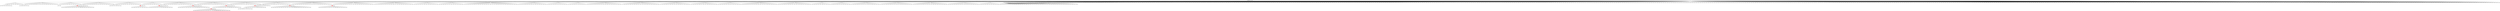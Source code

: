 digraph g {
	"58" -> "59";
	"59" [label="13"];
	"50" -> "51";
	"51" [label="7"];
	"47" -> "48";
	"48" [label="22"];
	"45" -> "46";
	"46" [color=indianred1, style=filled, label="32"];
	"44" -> "45";
	"45" [label="25"];
	"42" -> "43";
	"43" [label="40"];
	"35" -> "36";
	"36" [color=indianred1, style=filled, label="17"];
	"34" -> "35";
	"35" [label="14"];
	"29" -> "30";
	"30" [color=indianred1, style=filled, label="12"];
	"28" -> "29";
	"29" [label="47"];
	"26" -> "27";
	"27" [color=indianred1, style=filled, label="9"];
	"25" -> "26";
	"26" [label="36"];
	"15" -> "16";
	"16" [color=indianred1, style=filled, label="39"];
	"14" -> "15";
	"15" [label="38"];
	"13" -> "14";
	"14" [color=indianred1, style=filled, label="5"];
	"12" -> "13";
	"13" [label="39"];
	"10" -> "11";
	"11" [label="43"];
	"9" -> "10";
	"10" [color=indianred1, style=filled, label="6"];
	"8" -> "9";
	"9" [label="41"];
	"6" -> "7";
	"7" [color=indianred1, style=filled, label="30"];
	"5" -> "6";
	"6" [label="49"];
	"3" -> "4";
	"4" [color=indianred1, style=filled, label="3"];
	"2" -> "3";
	"3" [label="33"];
	"0" -> "1";
	"1" [label="27"];
	"0" -> "2";
	"2" [label="3"];
	"0" -> "5";
	"5" [label="30"];
	"0" -> "8";
	"8" [label="6"];
	"0" -> "12";
	"12" [label="5"];
	"0" -> "17";
	"17" [label="44"];
	"0" -> "18";
	"18" [label="21"];
	"0" -> "19";
	"19" [label="50"];
	"0" -> "20";
	"20" [label="35"];
	"0" -> "21";
	"21" [label="34"];
	"0" -> "22";
	"22" [label="24"];
	"0" -> "23";
	"23" [label="16"];
	"0" -> "24";
	"24" [label="46"];
	"0" -> "25";
	"25" [label="9"];
	"0" -> "28";
	"28" [label="12"];
	"0" -> "31";
	"31" [label="18"];
	"0" -> "32";
	"32" [label="48"];
	"0" -> "33";
	"33" [label="28"];
	"0" -> "34";
	"34" [label="17"];
	"0" -> "37";
	"37" [label="45"];
	"0" -> "38";
	"38" [label="2"];
	"0" -> "39";
	"39" [label="37"];
	"0" -> "40";
	"40" [label="23"];
	"0" -> "41";
	"41" [label="42"];
	"0" -> "42";
	"42" [label="8"];
	"0" -> "44";
	"44" [label="32"];
	"0" -> "47";
	"47" [label="29"];
	"0" -> "49";
	"49" [label="19"];
	"0" -> "50";
	"50" [label="31"];
	"0" -> "52";
	"52" [label="1"];
	"0" -> "53";
	"53" [label="20"];
	"0" -> "54";
	"54" [label="10"];
	"0" -> "55";
	"55" [label="15"];
	"0" -> "56";
	"56" [label="11"];
	"0" -> "57";
	"57" [label="26"];
	"0" -> "58";
	"58" [label="4"];
	"0" [label="germline"];
	"0" -> "cell1";
	"cell1" [shape=box];
	"19" -> "cell2";
	"cell2" [shape=box];
	"52" -> "cell3";
	"cell3" [shape=box];
	"0" -> "cell4";
	"cell4" [shape=box];
	"0" -> "cell5";
	"cell5" [shape=box];
	"0" -> "cell6";
	"cell6" [shape=box];
	"24" -> "cell7";
	"cell7" [shape=box];
	"0" -> "cell8";
	"cell8" [shape=box];
	"0" -> "cell9";
	"cell9" [shape=box];
	"22" -> "cell10";
	"cell10" [shape=box];
	"0" -> "cell11";
	"cell11" [shape=box];
	"56" -> "cell12";
	"cell12" [shape=box];
	"0" -> "cell13";
	"cell13" [shape=box];
	"41" -> "cell14";
	"cell14" [shape=box];
	"0" -> "cell15";
	"cell15" [shape=box];
	"0" -> "cell16";
	"cell16" [shape=box];
	"31" -> "cell17";
	"cell17" [shape=box];
	"0" -> "cell18";
	"cell18" [shape=box];
	"59" -> "cell19";
	"cell19" [shape=box];
	"46" -> "cell20";
	"cell20" [shape=box];
	"52" -> "cell21";
	"cell21" [shape=box];
	"54" -> "cell22";
	"cell22" [shape=box];
	"4" -> "cell23";
	"cell23" [shape=box];
	"0" -> "cell24";
	"cell24" [shape=box];
	"0" -> "cell25";
	"cell25" [shape=box];
	"0" -> "cell26";
	"cell26" [shape=box];
	"0" -> "cell27";
	"cell27" [shape=box];
	"0" -> "cell28";
	"cell28" [shape=box];
	"38" -> "cell29";
	"cell29" [shape=box];
	"34" -> "cell30";
	"cell30" [shape=box];
	"0" -> "cell31";
	"cell31" [shape=box];
	"0" -> "cell32";
	"cell32" [shape=box];
	"0" -> "cell33";
	"cell33" [shape=box];
	"56" -> "cell34";
	"cell34" [shape=box];
	"0" -> "cell35";
	"cell35" [shape=box];
	"0" -> "cell36";
	"cell36" [shape=box];
	"0" -> "cell37";
	"cell37" [shape=box];
	"21" -> "cell38";
	"cell38" [shape=box];
	"0" -> "cell39";
	"cell39" [shape=box];
	"0" -> "cell40";
	"cell40" [shape=box];
	"0" -> "cell41";
	"cell41" [shape=box];
	"0" -> "cell42";
	"cell42" [shape=box];
	"23" -> "cell43";
	"cell43" [shape=box];
	"0" -> "cell44";
	"cell44" [shape=box];
	"44" -> "cell45";
	"cell45" [shape=box];
	"0" -> "cell46";
	"cell46" [shape=box];
	"0" -> "cell47";
	"cell47" [shape=box];
	"0" -> "cell48";
	"cell48" [shape=box];
	"0" -> "cell49";
	"cell49" [shape=box];
	"52" -> "cell50";
	"cell50" [shape=box];
	"0" -> "cell51";
	"cell51" [shape=box];
	"54" -> "cell52";
	"cell52" [shape=box];
	"55" -> "cell53";
	"cell53" [shape=box];
	"17" -> "cell54";
	"cell54" [shape=box];
	"48" -> "cell55";
	"cell55" [shape=box];
	"0" -> "cell56";
	"cell56" [shape=box];
	"0" -> "cell57";
	"cell57" [shape=box];
	"0" -> "cell58";
	"cell58" [shape=box];
	"50" -> "cell59";
	"cell59" [shape=box];
	"7" -> "cell60";
	"cell60" [shape=box];
	"31" -> "cell61";
	"cell61" [shape=box];
	"0" -> "cell62";
	"cell62" [shape=box];
	"18" -> "cell63";
	"cell63" [shape=box];
	"23" -> "cell64";
	"cell64" [shape=box];
	"28" -> "cell65";
	"cell65" [shape=box];
	"27" -> "cell66";
	"cell66" [shape=box];
	"40" -> "cell67";
	"cell67" [shape=box];
	"37" -> "cell68";
	"cell68" [shape=box];
	"24" -> "cell69";
	"cell69" [shape=box];
	"0" -> "cell70";
	"cell70" [shape=box];
	"0" -> "cell71";
	"cell71" [shape=box];
	"49" -> "cell72";
	"cell72" [shape=box];
	"0" -> "cell73";
	"cell73" [shape=box];
	"19" -> "cell74";
	"cell74" [shape=box];
	"0" -> "cell75";
	"cell75" [shape=box];
	"54" -> "cell76";
	"cell76" [shape=box];
	"0" -> "cell77";
	"cell77" [shape=box];
	"4" -> "cell78";
	"cell78" [shape=box];
	"0" -> "cell79";
	"cell79" [shape=box];
	"0" -> "cell80";
	"cell80" [shape=box];
	"30" -> "cell81";
	"cell81" [shape=box];
	"0" -> "cell82";
	"cell82" [shape=box];
	"0" -> "cell83";
	"cell83" [shape=box];
	"13" -> "cell84";
	"cell84" [shape=box];
	"7" -> "cell85";
	"cell85" [shape=box];
	"58" -> "cell86";
	"cell86" [shape=box];
	"16" -> "cell87";
	"cell87" [shape=box];
	"0" -> "cell88";
	"cell88" [shape=box];
	"0" -> "cell89";
	"cell89" [shape=box];
	"27" -> "cell90";
	"cell90" [shape=box];
	"0" -> "cell91";
	"cell91" [shape=box];
	"0" -> "cell92";
	"cell92" [shape=box];
	"0" -> "cell93";
	"cell93" [shape=box];
	"55" -> "cell94";
	"cell94" [shape=box];
	"53" -> "cell95";
	"cell95" [shape=box];
	"0" -> "cell96";
	"cell96" [shape=box];
	"49" -> "cell97";
	"cell97" [shape=box];
	"0" -> "cell98";
	"cell98" [shape=box];
	"57" -> "cell99";
	"cell99" [shape=box];
	"2" -> "cell100";
	"cell100" [shape=box];
	"0" -> "cell101";
	"cell101" [shape=box];
	"0" -> "cell102";
	"cell102" [shape=box];
	"0" -> "cell103";
	"cell103" [shape=box];
	"0" -> "cell104";
	"cell104" [shape=box];
	"1" -> "cell105";
	"cell105" [shape=box];
	"0" -> "cell106";
	"cell106" [shape=box];
	"0" -> "cell107";
	"cell107" [shape=box];
	"17" -> "cell108";
	"cell108" [shape=box];
	"0" -> "cell109";
	"cell109" [shape=box];
	"47" -> "cell110";
	"cell110" [shape=box];
	"0" -> "cell111";
	"cell111" [shape=box];
	"0" -> "cell112";
	"cell112" [shape=box];
	"0" -> "cell113";
	"cell113" [shape=box];
	"14" -> "cell114";
	"cell114" [shape=box];
	"0" -> "cell115";
	"cell115" [shape=box];
	"17" -> "cell116";
	"cell116" [shape=box];
	"49" -> "cell117";
	"cell117" [shape=box];
	"0" -> "cell118";
	"cell118" [shape=box];
	"0" -> "cell119";
	"cell119" [shape=box];
	"42" -> "cell120";
	"cell120" [shape=box];
	"32" -> "cell121";
	"cell121" [shape=box];
	"0" -> "cell122";
	"cell122" [shape=box];
	"39" -> "cell123";
	"cell123" [shape=box];
	"46" -> "cell124";
	"cell124" [shape=box];
	"2" -> "cell125";
	"cell125" [shape=box];
	"49" -> "cell126";
	"cell126" [shape=box];
	"14" -> "cell127";
	"cell127" [shape=box];
	"34" -> "cell128";
	"cell128" [shape=box];
	"51" -> "cell129";
	"cell129" [shape=box];
	"50" -> "cell130";
	"cell130" [shape=box];
	"25" -> "cell131";
	"cell131" [shape=box];
	"0" -> "cell132";
	"cell132" [shape=box];
	"0" -> "cell133";
	"cell133" [shape=box];
	"0" -> "cell134";
	"cell134" [shape=box];
	"0" -> "cell135";
	"cell135" [shape=box];
	"24" -> "cell136";
	"cell136" [shape=box];
	"0" -> "cell137";
	"cell137" [shape=box];
	"55" -> "cell138";
	"cell138" [shape=box];
	"0" -> "cell139";
	"cell139" [shape=box];
	"26" -> "cell140";
	"cell140" [shape=box];
	"0" -> "cell141";
	"cell141" [shape=box];
	"0" -> "cell142";
	"cell142" [shape=box];
	"4" -> "cell143";
	"cell143" [shape=box];
	"0" -> "cell144";
	"cell144" [shape=box];
	"0" -> "cell145";
	"cell145" [shape=box];
	"0" -> "cell146";
	"cell146" [shape=box];
	"0" -> "cell147";
	"cell147" [shape=box];
	"0" -> "cell148";
	"cell148" [shape=box];
	"57" -> "cell149";
	"cell149" [shape=box];
	"36" -> "cell150";
	"cell150" [shape=box];
	"55" -> "cell151";
	"cell151" [shape=box];
	"0" -> "cell152";
	"cell152" [shape=box];
	"7" -> "cell153";
	"cell153" [shape=box];
	"47" -> "cell154";
	"cell154" [shape=box];
	"19" -> "cell155";
	"cell155" [shape=box];
	"14" -> "cell156";
	"cell156" [shape=box];
	"24" -> "cell157";
	"cell157" [shape=box];
	"42" -> "cell158";
	"cell158" [shape=box];
	"0" -> "cell159";
	"cell159" [shape=box];
	"54" -> "cell160";
	"cell160" [shape=box];
	"1" -> "cell161";
	"cell161" [shape=box];
	"0" -> "cell162";
	"cell162" [shape=box];
	"0" -> "cell163";
	"cell163" [shape=box];
	"0" -> "cell164";
	"cell164" [shape=box];
	"0" -> "cell165";
	"cell165" [shape=box];
	"0" -> "cell166";
	"cell166" [shape=box];
	"5" -> "cell167";
	"cell167" [shape=box];
	"39" -> "cell168";
	"cell168" [shape=box];
	"27" -> "cell169";
	"cell169" [shape=box];
	"0" -> "cell170";
	"cell170" [shape=box];
	"27" -> "cell171";
	"cell171" [shape=box];
	"0" -> "cell172";
	"cell172" [shape=box];
	"0" -> "cell173";
	"cell173" [shape=box];
	"0" -> "cell174";
	"cell174" [shape=box];
	"0" -> "cell175";
	"cell175" [shape=box];
	"2" -> "cell176";
	"cell176" [shape=box];
	"0" -> "cell177";
	"cell177" [shape=box];
	"0" -> "cell178";
	"cell178" [shape=box];
	"0" -> "cell179";
	"cell179" [shape=box];
	"0" -> "cell180";
	"cell180" [shape=box];
	"0" -> "cell181";
	"cell181" [shape=box];
	"55" -> "cell182";
	"cell182" [shape=box];
	"0" -> "cell183";
	"cell183" [shape=box];
	"39" -> "cell184";
	"cell184" [shape=box];
	"0" -> "cell185";
	"cell185" [shape=box];
	"0" -> "cell186";
	"cell186" [shape=box];
	"0" -> "cell187";
	"cell187" [shape=box];
	"0" -> "cell188";
	"cell188" [shape=box];
	"0" -> "cell189";
	"cell189" [shape=box];
	"32" -> "cell190";
	"cell190" [shape=box];
	"0" -> "cell191";
	"cell191" [shape=box];
	"19" -> "cell192";
	"cell192" [shape=box];
	"0" -> "cell193";
	"cell193" [shape=box];
	"32" -> "cell194";
	"cell194" [shape=box];
	"0" -> "cell195";
	"cell195" [shape=box];
	"53" -> "cell196";
	"cell196" [shape=box];
	"0" -> "cell197";
	"cell197" [shape=box];
	"41" -> "cell198";
	"cell198" [shape=box];
	"0" -> "cell199";
	"cell199" [shape=box];
	"0" -> "cell200";
	"cell200" [shape=box];
	"11" -> "cell201";
	"cell201" [shape=box];
	"0" -> "cell202";
	"cell202" [shape=box];
	"1" -> "cell203";
	"cell203" [shape=box];
	"0" -> "cell204";
	"cell204" [shape=box];
	"0" -> "cell205";
	"cell205" [shape=box];
	"3" -> "cell206";
	"cell206" [shape=box];
	"0" -> "cell207";
	"cell207" [shape=box];
	"0" -> "cell208";
	"cell208" [shape=box];
	"0" -> "cell209";
	"cell209" [shape=box];
	"0" -> "cell210";
	"cell210" [shape=box];
	"0" -> "cell211";
	"cell211" [shape=box];
	"38" -> "cell212";
	"cell212" [shape=box];
	"0" -> "cell213";
	"cell213" [shape=box];
	"57" -> "cell214";
	"cell214" [shape=box];
	"0" -> "cell215";
	"cell215" [shape=box];
	"53" -> "cell216";
	"cell216" [shape=box];
	"28" -> "cell217";
	"cell217" [shape=box];
	"38" -> "cell218";
	"cell218" [shape=box];
	"0" -> "cell219";
	"cell219" [shape=box];
	"19" -> "cell220";
	"cell220" [shape=box];
	"44" -> "cell221";
	"cell221" [shape=box];
	"0" -> "cell222";
	"cell222" [shape=box];
	"0" -> "cell223";
	"cell223" [shape=box];
	"0" -> "cell224";
	"cell224" [shape=box];
	"34" -> "cell225";
	"cell225" [shape=box];
	"0" -> "cell226";
	"cell226" [shape=box];
	"55" -> "cell227";
	"cell227" [shape=box];
	"26" -> "cell228";
	"cell228" [shape=box];
	"2" -> "cell229";
	"cell229" [shape=box];
	"16" -> "cell230";
	"cell230" [shape=box];
	"0" -> "cell231";
	"cell231" [shape=box];
	"39" -> "cell232";
	"cell232" [shape=box];
	"25" -> "cell233";
	"cell233" [shape=box];
	"0" -> "cell234";
	"cell234" [shape=box];
	"30" -> "cell235";
	"cell235" [shape=box];
	"19" -> "cell236";
	"cell236" [shape=box];
	"0" -> "cell237";
	"cell237" [shape=box];
	"0" -> "cell238";
	"cell238" [shape=box];
	"0" -> "cell239";
	"cell239" [shape=box];
	"0" -> "cell240";
	"cell240" [shape=box];
	"27" -> "cell241";
	"cell241" [shape=box];
	"0" -> "cell242";
	"cell242" [shape=box];
	"30" -> "cell243";
	"cell243" [shape=box];
	"17" -> "cell244";
	"cell244" [shape=box];
	"53" -> "cell245";
	"cell245" [shape=box];
	"38" -> "cell246";
	"cell246" [shape=box];
	"19" -> "cell247";
	"cell247" [shape=box];
	"0" -> "cell248";
	"cell248" [shape=box];
	"0" -> "cell249";
	"cell249" [shape=box];
	"4" -> "cell250";
	"cell250" [shape=box];
	"31" -> "cell251";
	"cell251" [shape=box];
	"30" -> "cell252";
	"cell252" [shape=box];
	"0" -> "cell253";
	"cell253" [shape=box];
	"0" -> "cell254";
	"cell254" [shape=box];
	"46" -> "cell255";
	"cell255" [shape=box];
	"0" -> "cell256";
	"cell256" [shape=box];
	"59" -> "cell257";
	"cell257" [shape=box];
	"31" -> "cell258";
	"cell258" [shape=box];
	"0" -> "cell259";
	"cell259" [shape=box];
	"2" -> "cell260";
	"cell260" [shape=box];
	"0" -> "cell261";
	"cell261" [shape=box];
	"0" -> "cell262";
	"cell262" [shape=box];
	"46" -> "cell263";
	"cell263" [shape=box];
	"0" -> "cell264";
	"cell264" [shape=box];
	"0" -> "cell265";
	"cell265" [shape=box];
	"0" -> "cell266";
	"cell266" [shape=box];
	"28" -> "cell267";
	"cell267" [shape=box];
	"16" -> "cell268";
	"cell268" [shape=box];
	"0" -> "cell269";
	"cell269" [shape=box];
	"0" -> "cell270";
	"cell270" [shape=box];
	"17" -> "cell271";
	"cell271" [shape=box];
	"32" -> "cell272";
	"cell272" [shape=box];
	"0" -> "cell273";
	"cell273" [shape=box];
	"0" -> "cell274";
	"cell274" [shape=box];
	"57" -> "cell275";
	"cell275" [shape=box];
	"0" -> "cell276";
	"cell276" [shape=box];
	"31" -> "cell277";
	"cell277" [shape=box];
	"16" -> "cell278";
	"cell278" [shape=box];
	"0" -> "cell279";
	"cell279" [shape=box];
	"0" -> "cell280";
	"cell280" [shape=box];
	"0" -> "cell281";
	"cell281" [shape=box];
	"0" -> "cell282";
	"cell282" [shape=box];
	"0" -> "cell283";
	"cell283" [shape=box];
	"5" -> "cell284";
	"cell284" [shape=box];
	"18" -> "cell285";
	"cell285" [shape=box];
	"0" -> "cell286";
	"cell286" [shape=box];
	"0" -> "cell287";
	"cell287" [shape=box];
	"23" -> "cell288";
	"cell288" [shape=box];
	"0" -> "cell289";
	"cell289" [shape=box];
	"0" -> "cell290";
	"cell290" [shape=box];
	"0" -> "cell291";
	"cell291" [shape=box];
	"17" -> "cell292";
	"cell292" [shape=box];
	"0" -> "cell293";
	"cell293" [shape=box];
	"0" -> "cell294";
	"cell294" [shape=box];
	"1" -> "cell295";
	"cell295" [shape=box];
	"0" -> "cell296";
	"cell296" [shape=box];
	"16" -> "cell297";
	"cell297" [shape=box];
	"31" -> "cell298";
	"cell298" [shape=box];
	"0" -> "cell299";
	"cell299" [shape=box];
	"5" -> "cell300";
	"cell300" [shape=box];
	"25" -> "cell301";
	"cell301" [shape=box];
	"25" -> "cell302";
	"cell302" [shape=box];
	"0" -> "cell303";
	"cell303" [shape=box];
	"50" -> "cell304";
	"cell304" [shape=box];
	"0" -> "cell305";
	"cell305" [shape=box];
	"0" -> "cell306";
	"cell306" [shape=box];
	"8" -> "cell307";
	"cell307" [shape=box];
	"0" -> "cell308";
	"cell308" [shape=box];
	"0" -> "cell309";
	"cell309" [shape=box];
	"0" -> "cell310";
	"cell310" [shape=box];
	"0" -> "cell311";
	"cell311" [shape=box];
	"0" -> "cell312";
	"cell312" [shape=box];
	"21" -> "cell313";
	"cell313" [shape=box];
	"1" -> "cell314";
	"cell314" [shape=box];
	"0" -> "cell315";
	"cell315" [shape=box];
	"56" -> "cell316";
	"cell316" [shape=box];
	"21" -> "cell317";
	"cell317" [shape=box];
	"0" -> "cell318";
	"cell318" [shape=box];
	"0" -> "cell319";
	"cell319" [shape=box];
	"15" -> "cell320";
	"cell320" [shape=box];
	"52" -> "cell321";
	"cell321" [shape=box];
	"10" -> "cell322";
	"cell322" [shape=box];
	"0" -> "cell323";
	"cell323" [shape=box];
	"22" -> "cell324";
	"cell324" [shape=box];
	"0" -> "cell325";
	"cell325" [shape=box];
	"0" -> "cell326";
	"cell326" [shape=box];
	"0" -> "cell327";
	"cell327" [shape=box];
	"0" -> "cell328";
	"cell328" [shape=box];
	"0" -> "cell329";
	"cell329" [shape=box];
	"0" -> "cell330";
	"cell330" [shape=box];
	"30" -> "cell331";
	"cell331" [shape=box];
	"0" -> "cell332";
	"cell332" [shape=box];
	"8" -> "cell333";
	"cell333" [shape=box];
	"0" -> "cell334";
	"cell334" [shape=box];
	"0" -> "cell335";
	"cell335" [shape=box];
	"24" -> "cell336";
	"cell336" [shape=box];
	"58" -> "cell337";
	"cell337" [shape=box];
	"0" -> "cell338";
	"cell338" [shape=box];
	"0" -> "cell339";
	"cell339" [shape=box];
	"0" -> "cell340";
	"cell340" [shape=box];
	"0" -> "cell341";
	"cell341" [shape=box];
	"0" -> "cell342";
	"cell342" [shape=box];
	"5" -> "cell343";
	"cell343" [shape=box];
	"0" -> "cell344";
	"cell344" [shape=box];
	"37" -> "cell345";
	"cell345" [shape=box];
	"0" -> "cell346";
	"cell346" [shape=box];
	"5" -> "cell347";
	"cell347" [shape=box];
	"0" -> "cell348";
	"cell348" [shape=box];
	"0" -> "cell349";
	"cell349" [shape=box];
	"0" -> "cell350";
	"cell350" [shape=box];
	"46" -> "cell351";
	"cell351" [shape=box];
	"0" -> "cell352";
	"cell352" [shape=box];
	"0" -> "cell353";
	"cell353" [shape=box];
	"0" -> "cell354";
	"cell354" [shape=box];
	"40" -> "cell355";
	"cell355" [shape=box];
	"19" -> "cell356";
	"cell356" [shape=box];
	"0" -> "cell357";
	"cell357" [shape=box];
	"0" -> "cell358";
	"cell358" [shape=box];
	"0" -> "cell359";
	"cell359" [shape=box];
	"44" -> "cell360";
	"cell360" [shape=box];
	"21" -> "cell361";
	"cell361" [shape=box];
	"0" -> "cell362";
	"cell362" [shape=box];
	"9" -> "cell363";
	"cell363" [shape=box];
	"37" -> "cell364";
	"cell364" [shape=box];
	"0" -> "cell365";
	"cell365" [shape=box];
	"36" -> "cell366";
	"cell366" [shape=box];
	"20" -> "cell367";
	"cell367" [shape=box];
	"31" -> "cell368";
	"cell368" [shape=box];
	"43" -> "cell369";
	"cell369" [shape=box];
	"0" -> "cell370";
	"cell370" [shape=box];
	"30" -> "cell371";
	"cell371" [shape=box];
	"7" -> "cell372";
	"cell372" [shape=box];
	"0" -> "cell373";
	"cell373" [shape=box];
	"0" -> "cell374";
	"cell374" [shape=box];
	"0" -> "cell375";
	"cell375" [shape=box];
	"0" -> "cell376";
	"cell376" [shape=box];
	"30" -> "cell377";
	"cell377" [shape=box];
	"23" -> "cell378";
	"cell378" [shape=box];
	"0" -> "cell379";
	"cell379" [shape=box];
	"43" -> "cell380";
	"cell380" [shape=box];
	"16" -> "cell381";
	"cell381" [shape=box];
	"0" -> "cell382";
	"cell382" [shape=box];
	"0" -> "cell383";
	"cell383" [shape=box];
	"0" -> "cell384";
	"cell384" [shape=box];
	"54" -> "cell385";
	"cell385" [shape=box];
	"0" -> "cell386";
	"cell386" [shape=box];
	"0" -> "cell387";
	"cell387" [shape=box];
	"0" -> "cell388";
	"cell388" [shape=box];
	"0" -> "cell389";
	"cell389" [shape=box];
	"0" -> "cell390";
	"cell390" [shape=box];
	"11" -> "cell391";
	"cell391" [shape=box];
	"0" -> "cell392";
	"cell392" [shape=box];
	"9" -> "cell393";
	"cell393" [shape=box];
	"0" -> "cell394";
	"cell394" [shape=box];
	"0" -> "cell395";
	"cell395" [shape=box];
	"0" -> "cell396";
	"cell396" [shape=box];
	"0" -> "cell397";
	"cell397" [shape=box];
	"0" -> "cell398";
	"cell398" [shape=box];
	"18" -> "cell399";
	"cell399" [shape=box];
	"31" -> "cell400";
	"cell400" [shape=box];
	"0" -> "cell401";
	"cell401" [shape=box];
	"0" -> "cell402";
	"cell402" [shape=box];
	"22" -> "cell403";
	"cell403" [shape=box];
	"0" -> "cell404";
	"cell404" [shape=box];
	"0" -> "cell405";
	"cell405" [shape=box];
	"0" -> "cell406";
	"cell406" [shape=box];
	"0" -> "cell407";
	"cell407" [shape=box];
	"1" -> "cell408";
	"cell408" [shape=box];
	"23" -> "cell409";
	"cell409" [shape=box];
	"0" -> "cell410";
	"cell410" [shape=box];
	"0" -> "cell411";
	"cell411" [shape=box];
	"1" -> "cell412";
	"cell412" [shape=box];
	"0" -> "cell413";
	"cell413" [shape=box];
	"4" -> "cell414";
	"cell414" [shape=box];
	"33" -> "cell415";
	"cell415" [shape=box];
	"54" -> "cell416";
	"cell416" [shape=box];
	"0" -> "cell417";
	"cell417" [shape=box];
	"0" -> "cell418";
	"cell418" [shape=box];
	"31" -> "cell419";
	"cell419" [shape=box];
	"0" -> "cell420";
	"cell420" [shape=box];
	"0" -> "cell421";
	"cell421" [shape=box];
	"28" -> "cell422";
	"cell422" [shape=box];
	"0" -> "cell423";
	"cell423" [shape=box];
	"55" -> "cell424";
	"cell424" [shape=box];
	"59" -> "cell425";
	"cell425" [shape=box];
	"0" -> "cell426";
	"cell426" [shape=box];
	"0" -> "cell427";
	"cell427" [shape=box];
	"30" -> "cell428";
	"cell428" [shape=box];
	"0" -> "cell429";
	"cell429" [shape=box];
	"42" -> "cell430";
	"cell430" [shape=box];
	"0" -> "cell431";
	"cell431" [shape=box];
	"24" -> "cell432";
	"cell432" [shape=box];
	"0" -> "cell433";
	"cell433" [shape=box];
	"0" -> "cell434";
	"cell434" [shape=box];
	"0" -> "cell435";
	"cell435" [shape=box];
	"19" -> "cell436";
	"cell436" [shape=box];
	"0" -> "cell437";
	"cell437" [shape=box];
	"4" -> "cell438";
	"cell438" [shape=box];
	"0" -> "cell439";
	"cell439" [shape=box];
	"0" -> "cell440";
	"cell440" [shape=box];
	"25" -> "cell441";
	"cell441" [shape=box];
	"0" -> "cell442";
	"cell442" [shape=box];
	"0" -> "cell443";
	"cell443" [shape=box];
	"0" -> "cell444";
	"cell444" [shape=box];
	"36" -> "cell445";
	"cell445" [shape=box];
	"23" -> "cell446";
	"cell446" [shape=box];
	"0" -> "cell447";
	"cell447" [shape=box];
	"0" -> "cell448";
	"cell448" [shape=box];
	"2" -> "cell449";
	"cell449" [shape=box];
	"20" -> "cell450";
	"cell450" [shape=box];
	"12" -> "cell451";
	"cell451" [shape=box];
	"0" -> "cell452";
	"cell452" [shape=box];
	"0" -> "cell453";
	"cell453" [shape=box];
	"0" -> "cell454";
	"cell454" [shape=box];
	"19" -> "cell455";
	"cell455" [shape=box];
	"22" -> "cell456";
	"cell456" [shape=box];
	"57" -> "cell457";
	"cell457" [shape=box];
	"0" -> "cell458";
	"cell458" [shape=box];
	"0" -> "cell459";
	"cell459" [shape=box];
	"0" -> "cell460";
	"cell460" [shape=box];
	"0" -> "cell461";
	"cell461" [shape=box];
	"55" -> "cell462";
	"cell462" [shape=box];
	"53" -> "cell463";
	"cell463" [shape=box];
	"0" -> "cell464";
	"cell464" [shape=box];
	"29" -> "cell465";
	"cell465" [shape=box];
	"25" -> "cell466";
	"cell466" [shape=box];
	"0" -> "cell467";
	"cell467" [shape=box];
	"0" -> "cell468";
	"cell468" [shape=box];
	"16" -> "cell469";
	"cell469" [shape=box];
	"0" -> "cell470";
	"cell470" [shape=box];
	"38" -> "cell471";
	"cell471" [shape=box];
	"0" -> "cell472";
	"cell472" [shape=box];
	"0" -> "cell473";
	"cell473" [shape=box];
	"47" -> "cell474";
	"cell474" [shape=box];
	"0" -> "cell475";
	"cell475" [shape=box];
	"0" -> "cell476";
	"cell476" [shape=box];
	"0" -> "cell477";
	"cell477" [shape=box];
	"25" -> "cell478";
	"cell478" [shape=box];
	"0" -> "cell479";
	"cell479" [shape=box];
	"0" -> "cell480";
	"cell480" [shape=box];
	"4" -> "cell481";
	"cell481" [shape=box];
	"0" -> "cell482";
	"cell482" [shape=box];
	"0" -> "cell483";
	"cell483" [shape=box];
	"45" -> "cell484";
	"cell484" [shape=box];
	"38" -> "cell485";
	"cell485" [shape=box];
	"0" -> "cell486";
	"cell486" [shape=box];
	"0" -> "cell487";
	"cell487" [shape=box];
	"34" -> "cell488";
	"cell488" [shape=box];
	"0" -> "cell489";
	"cell489" [shape=box];
	"0" -> "cell490";
	"cell490" [shape=box];
	"0" -> "cell491";
	"cell491" [shape=box];
	"0" -> "cell492";
	"cell492" [shape=box];
	"0" -> "cell493";
	"cell493" [shape=box];
	"1" -> "cell494";
	"cell494" [shape=box];
	"46" -> "cell495";
	"cell495" [shape=box];
	"0" -> "cell496";
	"cell496" [shape=box];
	"0" -> "cell497";
	"cell497" [shape=box];
	"19" -> "cell498";
	"cell498" [shape=box];
	"45" -> "cell499";
	"cell499" [shape=box];
	"19" -> "cell500";
	"cell500" [shape=box];
	"5" -> "cell501";
	"cell501" [shape=box];
	"10" -> "cell502";
	"cell502" [shape=box];
	"0" -> "cell503";
	"cell503" [shape=box];
	"9" -> "cell504";
	"cell504" [shape=box];
	"0" -> "cell505";
	"cell505" [shape=box];
	"0" -> "cell506";
	"cell506" [shape=box];
	"17" -> "cell507";
	"cell507" [shape=box];
	"0" -> "cell508";
	"cell508" [shape=box];
	"0" -> "cell509";
	"cell509" [shape=box];
	"0" -> "cell510";
	"cell510" [shape=box];
	"0" -> "cell511";
	"cell511" [shape=box];
	"0" -> "cell512";
	"cell512" [shape=box];
	"0" -> "cell513";
	"cell513" [shape=box];
	"10" -> "cell514";
	"cell514" [shape=box];
	"0" -> "cell515";
	"cell515" [shape=box];
	"0" -> "cell516";
	"cell516" [shape=box];
	"0" -> "cell517";
	"cell517" [shape=box];
	"0" -> "cell518";
	"cell518" [shape=box];
	"25" -> "cell519";
	"cell519" [shape=box];
	"0" -> "cell520";
	"cell520" [shape=box];
	"0" -> "cell521";
	"cell521" [shape=box];
	"15" -> "cell522";
	"cell522" [shape=box];
	"0" -> "cell523";
	"cell523" [shape=box];
	"28" -> "cell524";
	"cell524" [shape=box];
	"0" -> "cell525";
	"cell525" [shape=box];
	"18" -> "cell526";
	"cell526" [shape=box];
	"0" -> "cell527";
	"cell527" [shape=box];
	"23" -> "cell528";
	"cell528" [shape=box];
	"44" -> "cell529";
	"cell529" [shape=box];
	"5" -> "cell530";
	"cell530" [shape=box];
	"0" -> "cell531";
	"cell531" [shape=box];
	"0" -> "cell532";
	"cell532" [shape=box];
	"32" -> "cell533";
	"cell533" [shape=box];
	"0" -> "cell534";
	"cell534" [shape=box];
	"26" -> "cell535";
	"cell535" [shape=box];
	"0" -> "cell536";
	"cell536" [shape=box];
	"0" -> "cell537";
	"cell537" [shape=box];
	"25" -> "cell538";
	"cell538" [shape=box];
	"44" -> "cell539";
	"cell539" [shape=box];
	"0" -> "cell540";
	"cell540" [shape=box];
	"0" -> "cell541";
	"cell541" [shape=box];
	"0" -> "cell542";
	"cell542" [shape=box];
	"0" -> "cell543";
	"cell543" [shape=box];
	"53" -> "cell544";
	"cell544" [shape=box];
	"42" -> "cell545";
	"cell545" [shape=box];
	"0" -> "cell546";
	"cell546" [shape=box];
	"0" -> "cell547";
	"cell547" [shape=box];
	"8" -> "cell548";
	"cell548" [shape=box];
	"0" -> "cell549";
	"cell549" [shape=box];
	"0" -> "cell550";
	"cell550" [shape=box];
	"20" -> "cell551";
	"cell551" [shape=box];
	"12" -> "cell552";
	"cell552" [shape=box];
	"24" -> "cell553";
	"cell553" [shape=box];
	"55" -> "cell554";
	"cell554" [shape=box];
	"0" -> "cell555";
	"cell555" [shape=box];
	"11" -> "cell556";
	"cell556" [shape=box];
	"37" -> "cell557";
	"cell557" [shape=box];
	"0" -> "cell558";
	"cell558" [shape=box];
	"16" -> "cell559";
	"cell559" [shape=box];
	"0" -> "cell560";
	"cell560" [shape=box];
	"57" -> "cell561";
	"cell561" [shape=box];
	"1" -> "cell562";
	"cell562" [shape=box];
	"0" -> "cell563";
	"cell563" [shape=box];
	"55" -> "cell564";
	"cell564" [shape=box];
	"0" -> "cell565";
	"cell565" [shape=box];
	"1" -> "cell566";
	"cell566" [shape=box];
	"10" -> "cell567";
	"cell567" [shape=box];
	"0" -> "cell568";
	"cell568" [shape=box];
	"45" -> "cell569";
	"cell569" [shape=box];
	"0" -> "cell570";
	"cell570" [shape=box];
	"19" -> "cell571";
	"cell571" [shape=box];
	"0" -> "cell572";
	"cell572" [shape=box];
	"0" -> "cell573";
	"cell573" [shape=box];
	"5" -> "cell574";
	"cell574" [shape=box];
	"0" -> "cell575";
	"cell575" [shape=box];
	"46" -> "cell576";
	"cell576" [shape=box];
	"1" -> "cell577";
	"cell577" [shape=box];
	"4" -> "cell578";
	"cell578" [shape=box];
	"10" -> "cell579";
	"cell579" [shape=box];
	"0" -> "cell580";
	"cell580" [shape=box];
	"50" -> "cell581";
	"cell581" [shape=box];
	"0" -> "cell582";
	"cell582" [shape=box];
	"0" -> "cell583";
	"cell583" [shape=box];
	"39" -> "cell584";
	"cell584" [shape=box];
	"53" -> "cell585";
	"cell585" [shape=box];
	"0" -> "cell586";
	"cell586" [shape=box];
	"0" -> "cell587";
	"cell587" [shape=box];
	"0" -> "cell588";
	"cell588" [shape=box];
	"12" -> "cell589";
	"cell589" [shape=box];
	"0" -> "cell590";
	"cell590" [shape=box];
	"14" -> "cell591";
	"cell591" [shape=box];
	"0" -> "cell592";
	"cell592" [shape=box];
	"0" -> "cell593";
	"cell593" [shape=box];
	"47" -> "cell594";
	"cell594" [shape=box];
	"20" -> "cell595";
	"cell595" [shape=box];
	"35" -> "cell596";
	"cell596" [shape=box];
	"0" -> "cell597";
	"cell597" [shape=box];
	"20" -> "cell598";
	"cell598" [shape=box];
	"0" -> "cell599";
	"cell599" [shape=box];
	"16" -> "cell600";
	"cell600" [shape=box];
	"0" -> "cell601";
	"cell601" [shape=box];
	"19" -> "cell602";
	"cell602" [shape=box];
	"58" -> "cell603";
	"cell603" [shape=box];
	"0" -> "cell604";
	"cell604" [shape=box];
	"50" -> "cell605";
	"cell605" [shape=box];
	"0" -> "cell606";
	"cell606" [shape=box];
	"0" -> "cell607";
	"cell607" [shape=box];
	"24" -> "cell608";
	"cell608" [shape=box];
	"25" -> "cell609";
	"cell609" [shape=box];
	"1" -> "cell610";
	"cell610" [shape=box];
	"55" -> "cell611";
	"cell611" [shape=box];
	"37" -> "cell612";
	"cell612" [shape=box];
	"49" -> "cell613";
	"cell613" [shape=box];
	"0" -> "cell614";
	"cell614" [shape=box];
	"41" -> "cell615";
	"cell615" [shape=box];
	"0" -> "cell616";
	"cell616" [shape=box];
	"0" -> "cell617";
	"cell617" [shape=box];
	"0" -> "cell618";
	"cell618" [shape=box];
	"33" -> "cell619";
	"cell619" [shape=box];
	"46" -> "cell620";
	"cell620" [shape=box];
	"40" -> "cell621";
	"cell621" [shape=box];
	"52" -> "cell622";
	"cell622" [shape=box];
	"44" -> "cell623";
	"cell623" [shape=box];
	"38" -> "cell624";
	"cell624" [shape=box];
	"31" -> "cell625";
	"cell625" [shape=box];
	"0" -> "cell626";
	"cell626" [shape=box];
	"0" -> "cell627";
	"cell627" [shape=box];
	"0" -> "cell628";
	"cell628" [shape=box];
	"1" -> "cell629";
	"cell629" [shape=box];
	"0" -> "cell630";
	"cell630" [shape=box];
	"0" -> "cell631";
	"cell631" [shape=box];
	"0" -> "cell632";
	"cell632" [shape=box];
	"40" -> "cell633";
	"cell633" [shape=box];
	"0" -> "cell634";
	"cell634" [shape=box];
	"51" -> "cell635";
	"cell635" [shape=box];
	"49" -> "cell636";
	"cell636" [shape=box];
	"42" -> "cell637";
	"cell637" [shape=box];
	"0" -> "cell638";
	"cell638" [shape=box];
	"20" -> "cell639";
	"cell639" [shape=box];
	"0" -> "cell640";
	"cell640" [shape=box];
	"0" -> "cell641";
	"cell641" [shape=box];
	"0" -> "cell642";
	"cell642" [shape=box];
	"23" -> "cell643";
	"cell643" [shape=box];
	"33" -> "cell644";
	"cell644" [shape=box];
	"44" -> "cell645";
	"cell645" [shape=box];
	"4" -> "cell646";
	"cell646" [shape=box];
	"46" -> "cell647";
	"cell647" [shape=box];
	"0" -> "cell648";
	"cell648" [shape=box];
	"0" -> "cell649";
	"cell649" [shape=box];
	"52" -> "cell650";
	"cell650" [shape=box];
	"0" -> "cell651";
	"cell651" [shape=box];
	"0" -> "cell652";
	"cell652" [shape=box];
	"0" -> "cell653";
	"cell653" [shape=box];
	"0" -> "cell654";
	"cell654" [shape=box];
	"0" -> "cell655";
	"cell655" [shape=box];
	"20" -> "cell656";
	"cell656" [shape=box];
	"20" -> "cell657";
	"cell657" [shape=box];
	"0" -> "cell658";
	"cell658" [shape=box];
	"10" -> "cell659";
	"cell659" [shape=box];
	"0" -> "cell660";
	"cell660" [shape=box];
	"0" -> "cell661";
	"cell661" [shape=box];
	"0" -> "cell662";
	"cell662" [shape=box];
	"0" -> "cell663";
	"cell663" [shape=box];
	"31" -> "cell664";
	"cell664" [shape=box];
	"46" -> "cell665";
	"cell665" [shape=box];
	"1" -> "cell666";
	"cell666" [shape=box];
	"42" -> "cell667";
	"cell667" [shape=box];
	"56" -> "cell668";
	"cell668" [shape=box];
	"0" -> "cell669";
	"cell669" [shape=box];
	"0" -> "cell670";
	"cell670" [shape=box];
	"53" -> "cell671";
	"cell671" [shape=box];
	"46" -> "cell672";
	"cell672" [shape=box];
	"0" -> "cell673";
	"cell673" [shape=box];
	"24" -> "cell674";
	"cell674" [shape=box];
	"0" -> "cell675";
	"cell675" [shape=box];
	"0" -> "cell676";
	"cell676" [shape=box];
	"55" -> "cell677";
	"cell677" [shape=box];
	"7" -> "cell678";
	"cell678" [shape=box];
	"0" -> "cell679";
	"cell679" [shape=box];
	"17" -> "cell680";
	"cell680" [shape=box];
	"21" -> "cell681";
	"cell681" [shape=box];
	"14" -> "cell682";
	"cell682" [shape=box];
	"53" -> "cell683";
	"cell683" [shape=box];
	"0" -> "cell684";
	"cell684" [shape=box];
	"28" -> "cell685";
	"cell685" [shape=box];
	"50" -> "cell686";
	"cell686" [shape=box];
	"37" -> "cell687";
	"cell687" [shape=box];
	"7" -> "cell688";
	"cell688" [shape=box];
	"20" -> "cell689";
	"cell689" [shape=box];
	"0" -> "cell690";
	"cell690" [shape=box];
	"0" -> "cell691";
	"cell691" [shape=box];
	"0" -> "cell692";
	"cell692" [shape=box];
	"41" -> "cell693";
	"cell693" [shape=box];
	"0" -> "cell694";
	"cell694" [shape=box];
	"0" -> "cell695";
	"cell695" [shape=box];
	"14" -> "cell696";
	"cell696" [shape=box];
	"0" -> "cell697";
	"cell697" [shape=box];
	"51" -> "cell698";
	"cell698" [shape=box];
	"39" -> "cell699";
	"cell699" [shape=box];
	"0" -> "cell700";
	"cell700" [shape=box];
	"11" -> "cell701";
	"cell701" [shape=box];
	"0" -> "cell702";
	"cell702" [shape=box];
	"5" -> "cell703";
	"cell703" [shape=box];
	"0" -> "cell704";
	"cell704" [shape=box];
	"0" -> "cell705";
	"cell705" [shape=box];
	"46" -> "cell706";
	"cell706" [shape=box];
	"2" -> "cell707";
	"cell707" [shape=box];
	"0" -> "cell708";
	"cell708" [shape=box];
	"2" -> "cell709";
	"cell709" [shape=box];
	"0" -> "cell710";
	"cell710" [shape=box];
	"0" -> "cell711";
	"cell711" [shape=box];
	"0" -> "cell712";
	"cell712" [shape=box];
	"50" -> "cell713";
	"cell713" [shape=box];
	"32" -> "cell714";
	"cell714" [shape=box];
	"49" -> "cell715";
	"cell715" [shape=box];
	"18" -> "cell716";
	"cell716" [shape=box];
	"31" -> "cell717";
	"cell717" [shape=box];
	"0" -> "cell718";
	"cell718" [shape=box];
	"29" -> "cell719";
	"cell719" [shape=box];
	"0" -> "cell720";
	"cell720" [shape=box];
	"0" -> "cell721";
	"cell721" [shape=box];
	"22" -> "cell722";
	"cell722" [shape=box];
	"0" -> "cell723";
	"cell723" [shape=box];
	"43" -> "cell724";
	"cell724" [shape=box];
	"46" -> "cell725";
	"cell725" [shape=box];
	"16" -> "cell726";
	"cell726" [shape=box];
	"2" -> "cell727";
	"cell727" [shape=box];
	"18" -> "cell728";
	"cell728" [shape=box];
	"14" -> "cell729";
	"cell729" [shape=box];
	"27" -> "cell730";
	"cell730" [shape=box];
	"0" -> "cell731";
	"cell731" [shape=box];
	"0" -> "cell732";
	"cell732" [shape=box];
	"0" -> "cell733";
	"cell733" [shape=box];
	"41" -> "cell734";
	"cell734" [shape=box];
	"12" -> "cell735";
	"cell735" [shape=box];
	"0" -> "cell736";
	"cell736" [shape=box];
	"0" -> "cell737";
	"cell737" [shape=box];
	"6" -> "cell738";
	"cell738" [shape=box];
	"21" -> "cell739";
	"cell739" [shape=box];
	"0" -> "cell740";
	"cell740" [shape=box];
	"0" -> "cell741";
	"cell741" [shape=box];
	"12" -> "cell742";
	"cell742" [shape=box];
	"49" -> "cell743";
	"cell743" [shape=box];
	"52" -> "cell744";
	"cell744" [shape=box];
	"58" -> "cell745";
	"cell745" [shape=box];
	"0" -> "cell746";
	"cell746" [shape=box];
	"0" -> "cell747";
	"cell747" [shape=box];
	"16" -> "cell748";
	"cell748" [shape=box];
	"0" -> "cell749";
	"cell749" [shape=box];
	"41" -> "cell750";
	"cell750" [shape=box];
	"25" -> "cell751";
	"cell751" [shape=box];
	"5" -> "cell752";
	"cell752" [shape=box];
	"36" -> "cell753";
	"cell753" [shape=box];
	"50" -> "cell754";
	"cell754" [shape=box];
	"21" -> "cell755";
	"cell755" [shape=box];
	"0" -> "cell756";
	"cell756" [shape=box];
	"8" -> "cell757";
	"cell757" [shape=box];
	"5" -> "cell758";
	"cell758" [shape=box];
	"52" -> "cell759";
	"cell759" [shape=box];
	"0" -> "cell760";
	"cell760" [shape=box];
	"5" -> "cell761";
	"cell761" [shape=box];
	"10" -> "cell762";
	"cell762" [shape=box];
	"49" -> "cell763";
	"cell763" [shape=box];
	"36" -> "cell764";
	"cell764" [shape=box];
	"0" -> "cell765";
	"cell765" [shape=box];
	"0" -> "cell766";
	"cell766" [shape=box];
	"0" -> "cell767";
	"cell767" [shape=box];
	"0" -> "cell768";
	"cell768" [shape=box];
	"25" -> "cell769";
	"cell769" [shape=box];
	"49" -> "cell770";
	"cell770" [shape=box];
	"0" -> "cell771";
	"cell771" [shape=box];
	"19" -> "cell772";
	"cell772" [shape=box];
	"41" -> "cell773";
	"cell773" [shape=box];
	"41" -> "cell774";
	"cell774" [shape=box];
	"0" -> "cell775";
	"cell775" [shape=box];
	"0" -> "cell776";
	"cell776" [shape=box];
	"0" -> "cell777";
	"cell777" [shape=box];
	"55" -> "cell778";
	"cell778" [shape=box];
	"0" -> "cell779";
	"cell779" [shape=box];
	"2" -> "cell780";
	"cell780" [shape=box];
	"0" -> "cell781";
	"cell781" [shape=box];
	"12" -> "cell782";
	"cell782" [shape=box];
	"0" -> "cell783";
	"cell783" [shape=box];
	"0" -> "cell784";
	"cell784" [shape=box];
	"43" -> "cell785";
	"cell785" [shape=box];
	"0" -> "cell786";
	"cell786" [shape=box];
	"0" -> "cell787";
	"cell787" [shape=box];
	"50" -> "cell788";
	"cell788" [shape=box];
	"16" -> "cell789";
	"cell789" [shape=box];
	"40" -> "cell790";
	"cell790" [shape=box];
	"51" -> "cell791";
	"cell791" [shape=box];
	"44" -> "cell792";
	"cell792" [shape=box];
	"16" -> "cell793";
	"cell793" [shape=box];
	"0" -> "cell794";
	"cell794" [shape=box];
	"0" -> "cell795";
	"cell795" [shape=box];
	"0" -> "cell796";
	"cell796" [shape=box];
	"19" -> "cell797";
	"cell797" [shape=box];
	"0" -> "cell798";
	"cell798" [shape=box];
	"44" -> "cell799";
	"cell799" [shape=box];
	"41" -> "cell800";
	"cell800" [shape=box];
	"44" -> "cell801";
	"cell801" [shape=box];
	"34" -> "cell802";
	"cell802" [shape=box];
	"49" -> "cell803";
	"cell803" [shape=box];
	"9" -> "cell804";
	"cell804" [shape=box];
	"0" -> "cell805";
	"cell805" [shape=box];
	"0" -> "cell806";
	"cell806" [shape=box];
	"0" -> "cell807";
	"cell807" [shape=box];
	"26" -> "cell808";
	"cell808" [shape=box];
	"59" -> "cell809";
	"cell809" [shape=box];
	"40" -> "cell810";
	"cell810" [shape=box];
	"54" -> "cell811";
	"cell811" [shape=box];
	"0" -> "cell812";
	"cell812" [shape=box];
	"0" -> "cell813";
	"cell813" [shape=box];
	"44" -> "cell814";
	"cell814" [shape=box];
	"50" -> "cell815";
	"cell815" [shape=box];
	"20" -> "cell816";
	"cell816" [shape=box];
	"0" -> "cell817";
	"cell817" [shape=box];
	"0" -> "cell818";
	"cell818" [shape=box];
	"0" -> "cell819";
	"cell819" [shape=box];
	"0" -> "cell820";
	"cell820" [shape=box];
	"7" -> "cell821";
	"cell821" [shape=box];
	"37" -> "cell822";
	"cell822" [shape=box];
	"0" -> "cell823";
	"cell823" [shape=box];
	"0" -> "cell824";
	"cell824" [shape=box];
	"32" -> "cell825";
	"cell825" [shape=box];
	"0" -> "cell826";
	"cell826" [shape=box];
	"52" -> "cell827";
	"cell827" [shape=box];
	"0" -> "cell828";
	"cell828" [shape=box];
	"22" -> "cell829";
	"cell829" [shape=box];
	"0" -> "cell830";
	"cell830" [shape=box];
	"24" -> "cell831";
	"cell831" [shape=box];
	"22" -> "cell832";
	"cell832" [shape=box];
	"0" -> "cell833";
	"cell833" [shape=box];
	"0" -> "cell834";
	"cell834" [shape=box];
	"19" -> "cell835";
	"cell835" [shape=box];
	"2" -> "cell836";
	"cell836" [shape=box];
	"16" -> "cell837";
	"cell837" [shape=box];
	"17" -> "cell838";
	"cell838" [shape=box];
	"0" -> "cell839";
	"cell839" [shape=box];
	"2" -> "cell840";
	"cell840" [shape=box];
	"0" -> "cell841";
	"cell841" [shape=box];
	"0" -> "cell842";
	"cell842" [shape=box];
	"0" -> "cell843";
	"cell843" [shape=box];
	"42" -> "cell844";
	"cell844" [shape=box];
	"0" -> "cell845";
	"cell845" [shape=box];
	"20" -> "cell846";
	"cell846" [shape=box];
	"41" -> "cell847";
	"cell847" [shape=box];
	"0" -> "cell848";
	"cell848" [shape=box];
	"13" -> "cell849";
	"cell849" [shape=box];
	"6" -> "cell850";
	"cell850" [shape=box];
	"18" -> "cell851";
	"cell851" [shape=box];
	"0" -> "cell852";
	"cell852" [shape=box];
	"34" -> "cell853";
	"cell853" [shape=box];
	"0" -> "cell854";
	"cell854" [shape=box];
	"0" -> "cell855";
	"cell855" [shape=box];
	"0" -> "cell856";
	"cell856" [shape=box];
	"0" -> "cell857";
	"cell857" [shape=box];
	"58" -> "cell858";
	"cell858" [shape=box];
	"55" -> "cell859";
	"cell859" [shape=box];
	"57" -> "cell860";
	"cell860" [shape=box];
	"18" -> "cell861";
	"cell861" [shape=box];
	"0" -> "cell862";
	"cell862" [shape=box];
	"56" -> "cell863";
	"cell863" [shape=box];
	"0" -> "cell864";
	"cell864" [shape=box];
	"0" -> "cell865";
	"cell865" [shape=box];
	"0" -> "cell866";
	"cell866" [shape=box];
	"0" -> "cell867";
	"cell867" [shape=box];
	"0" -> "cell868";
	"cell868" [shape=box];
	"10" -> "cell869";
	"cell869" [shape=box];
	"52" -> "cell870";
	"cell870" [shape=box];
	"38" -> "cell871";
	"cell871" [shape=box];
	"0" -> "cell872";
	"cell872" [shape=box];
	"0" -> "cell873";
	"cell873" [shape=box];
	"32" -> "cell874";
	"cell874" [shape=box];
	"0" -> "cell875";
	"cell875" [shape=box];
	"0" -> "cell876";
	"cell876" [shape=box];
	"39" -> "cell877";
	"cell877" [shape=box];
	"24" -> "cell878";
	"cell878" [shape=box];
	"38" -> "cell879";
	"cell879" [shape=box];
	"55" -> "cell880";
	"cell880" [shape=box];
	"45" -> "cell881";
	"cell881" [shape=box];
	"5" -> "cell882";
	"cell882" [shape=box];
	"2" -> "cell883";
	"cell883" [shape=box];
	"0" -> "cell884";
	"cell884" [shape=box];
	"58" -> "cell885";
	"cell885" [shape=box];
	"0" -> "cell886";
	"cell886" [shape=box];
	"0" -> "cell887";
	"cell887" [shape=box];
	"30" -> "cell888";
	"cell888" [shape=box];
	"0" -> "cell889";
	"cell889" [shape=box];
	"0" -> "cell890";
	"cell890" [shape=box];
	"0" -> "cell891";
	"cell891" [shape=box];
	"0" -> "cell892";
	"cell892" [shape=box];
	"0" -> "cell893";
	"cell893" [shape=box];
	"0" -> "cell894";
	"cell894" [shape=box];
	"47" -> "cell895";
	"cell895" [shape=box];
	"50" -> "cell896";
	"cell896" [shape=box];
	"0" -> "cell897";
	"cell897" [shape=box];
	"0" -> "cell898";
	"cell898" [shape=box];
	"0" -> "cell899";
	"cell899" [shape=box];
	"0" -> "cell900";
	"cell900" [shape=box];
	"20" -> "cell901";
	"cell901" [shape=box];
	"23" -> "cell902";
	"cell902" [shape=box];
	"0" -> "cell903";
	"cell903" [shape=box];
	"10" -> "cell904";
	"cell904" [shape=box];
	"0" -> "cell905";
	"cell905" [shape=box];
	"32" -> "cell906";
	"cell906" [shape=box];
	"0" -> "cell907";
	"cell907" [shape=box];
	"0" -> "cell908";
	"cell908" [shape=box];
	"14" -> "cell909";
	"cell909" [shape=box];
	"0" -> "cell910";
	"cell910" [shape=box];
	"18" -> "cell911";
	"cell911" [shape=box];
	"45" -> "cell912";
	"cell912" [shape=box];
	"0" -> "cell913";
	"cell913" [shape=box];
	"43" -> "cell914";
	"cell914" [shape=box];
	"0" -> "cell915";
	"cell915" [shape=box];
	"0" -> "cell916";
	"cell916" [shape=box];
	"8" -> "cell917";
	"cell917" [shape=box];
	"0" -> "cell918";
	"cell918" [shape=box];
	"40" -> "cell919";
	"cell919" [shape=box];
	"40" -> "cell920";
	"cell920" [shape=box];
	"33" -> "cell921";
	"cell921" [shape=box];
	"0" -> "cell922";
	"cell922" [shape=box];
	"0" -> "cell923";
	"cell923" [shape=box];
	"54" -> "cell924";
	"cell924" [shape=box];
	"23" -> "cell925";
	"cell925" [shape=box];
	"1" -> "cell926";
	"cell926" [shape=box];
	"0" -> "cell927";
	"cell927" [shape=box];
	"0" -> "cell928";
	"cell928" [shape=box];
	"0" -> "cell929";
	"cell929" [shape=box];
	"0" -> "cell930";
	"cell930" [shape=box];
	"0" -> "cell931";
	"cell931" [shape=box];
	"0" -> "cell932";
	"cell932" [shape=box];
	"0" -> "cell933";
	"cell933" [shape=box];
	"37" -> "cell934";
	"cell934" [shape=box];
	"0" -> "cell935";
	"cell935" [shape=box];
	"0" -> "cell936";
	"cell936" [shape=box];
	"7" -> "cell937";
	"cell937" [shape=box];
	"4" -> "cell938";
	"cell938" [shape=box];
	"0" -> "cell939";
	"cell939" [shape=box];
	"0" -> "cell940";
	"cell940" [shape=box];
	"0" -> "cell941";
	"cell941" [shape=box];
	"22" -> "cell942";
	"cell942" [shape=box];
	"57" -> "cell943";
	"cell943" [shape=box];
	"0" -> "cell944";
	"cell944" [shape=box];
	"50" -> "cell945";
	"cell945" [shape=box];
	"14" -> "cell946";
	"cell946" [shape=box];
	"33" -> "cell947";
	"cell947" [shape=box];
	"5" -> "cell948";
	"cell948" [shape=box];
	"33" -> "cell949";
	"cell949" [shape=box];
	"32" -> "cell950";
	"cell950" [shape=box];
	"5" -> "cell951";
	"cell951" [shape=box];
	"0" -> "cell952";
	"cell952" [shape=box];
	"37" -> "cell953";
	"cell953" [shape=box];
	"0" -> "cell954";
	"cell954" [shape=box];
	"53" -> "cell955";
	"cell955" [shape=box];
	"52" -> "cell956";
	"cell956" [shape=box];
	"0" -> "cell957";
	"cell957" [shape=box];
	"0" -> "cell958";
	"cell958" [shape=box];
	"0" -> "cell959";
	"cell959" [shape=box];
	"30" -> "cell960";
	"cell960" [shape=box];
	"49" -> "cell961";
	"cell961" [shape=box];
	"0" -> "cell962";
	"cell962" [shape=box];
	"10" -> "cell963";
	"cell963" [shape=box];
	"0" -> "cell964";
	"cell964" [shape=box];
	"0" -> "cell965";
	"cell965" [shape=box];
	"0" -> "cell966";
	"cell966" [shape=box];
	"0" -> "cell967";
	"cell967" [shape=box];
	"41" -> "cell968";
	"cell968" [shape=box];
	"0" -> "cell969";
	"cell969" [shape=box];
	"0" -> "cell970";
	"cell970" [shape=box];
	"28" -> "cell971";
	"cell971" [shape=box];
	"0" -> "cell972";
	"cell972" [shape=box];
	"7" -> "cell973";
	"cell973" [shape=box];
	"31" -> "cell974";
	"cell974" [shape=box];
	"0" -> "cell975";
	"cell975" [shape=box];
	"0" -> "cell976";
	"cell976" [shape=box];
	"47" -> "cell977";
	"cell977" [shape=box];
	"0" -> "cell978";
	"cell978" [shape=box];
	"2" -> "cell979";
	"cell979" [shape=box];
	"0" -> "cell980";
	"cell980" [shape=box];
	"53" -> "cell981";
	"cell981" [shape=box];
	"49" -> "cell982";
	"cell982" [shape=box];
	"19" -> "cell983";
	"cell983" [shape=box];
	"0" -> "cell984";
	"cell984" [shape=box];
	"0" -> "cell985";
	"cell985" [shape=box];
	"13" -> "cell986";
	"cell986" [shape=box];
	"49" -> "cell987";
	"cell987" [shape=box];
	"0" -> "cell988";
	"cell988" [shape=box];
	"8" -> "cell989";
	"cell989" [shape=box];
	"0" -> "cell990";
	"cell990" [shape=box];
	"42" -> "cell991";
	"cell991" [shape=box];
	"23" -> "cell992";
	"cell992" [shape=box];
	"52" -> "cell993";
	"cell993" [shape=box];
	"0" -> "cell994";
	"cell994" [shape=box];
	"0" -> "cell995";
	"cell995" [shape=box];
	"29" -> "cell996";
	"cell996" [shape=box];
	"0" -> "cell997";
	"cell997" [shape=box];
	"0" -> "cell998";
	"cell998" [shape=box];
	"0" -> "cell999";
	"cell999" [shape=box];
	"0" -> "cell1000";
	"cell1000" [shape=box];
	"38" -> "cell1001";
	"cell1001" [shape=box];
	"0" -> "cell1002";
	"cell1002" [shape=box];
	"50" -> "cell1003";
	"cell1003" [shape=box];
	"23" -> "cell1004";
	"cell1004" [shape=box];
	"38" -> "cell1005";
	"cell1005" [shape=box];
	"0" -> "cell1006";
	"cell1006" [shape=box];
	"0" -> "cell1007";
	"cell1007" [shape=box];
	"53" -> "cell1008";
	"cell1008" [shape=box];
	"17" -> "cell1009";
	"cell1009" [shape=box];
	"27" -> "cell1010";
	"cell1010" [shape=box];
	"11" -> "cell1011";
	"cell1011" [shape=box];
	"0" -> "cell1012";
	"cell1012" [shape=box];
	"21" -> "cell1013";
	"cell1013" [shape=box];
	"0" -> "cell1014";
	"cell1014" [shape=box];
	"0" -> "cell1015";
	"cell1015" [shape=box];
	"58" -> "cell1016";
	"cell1016" [shape=box];
	"12" -> "cell1017";
	"cell1017" [shape=box];
	"14" -> "cell1018";
	"cell1018" [shape=box];
	"0" -> "cell1019";
	"cell1019" [shape=box];
	"47" -> "cell1020";
	"cell1020" [shape=box];
	"0" -> "cell1021";
	"cell1021" [shape=box];
	"32" -> "cell1022";
	"cell1022" [shape=box];
	"25" -> "cell1023";
	"cell1023" [shape=box];
	"0" -> "cell1024";
	"cell1024" [shape=box];
	"0" -> "cell1025";
	"cell1025" [shape=box];
	"30" -> "cell1026";
	"cell1026" [shape=box];
	"0" -> "cell1027";
	"cell1027" [shape=box];
	"0" -> "cell1028";
	"cell1028" [shape=box];
	"14" -> "cell1029";
	"cell1029" [shape=box];
	"0" -> "cell1030";
	"cell1030" [shape=box];
	"0" -> "cell1031";
	"cell1031" [shape=box];
	"0" -> "cell1032";
	"cell1032" [shape=box];
	"24" -> "cell1033";
	"cell1033" [shape=box];
	"7" -> "cell1034";
	"cell1034" [shape=box];
	"0" -> "cell1035";
	"cell1035" [shape=box];
	"28" -> "cell1036";
	"cell1036" [shape=box];
	"25" -> "cell1037";
	"cell1037" [shape=box];
	"0" -> "cell1038";
	"cell1038" [shape=box];
	"53" -> "cell1039";
	"cell1039" [shape=box];
	"5" -> "cell1040";
	"cell1040" [shape=box];
	"0" -> "cell1041";
	"cell1041" [shape=box];
	"0" -> "cell1042";
	"cell1042" [shape=box];
	"56" -> "cell1043";
	"cell1043" [shape=box];
	"0" -> "cell1044";
	"cell1044" [shape=box];
	"0" -> "cell1045";
	"cell1045" [shape=box];
	"28" -> "cell1046";
	"cell1046" [shape=box];
	"4" -> "cell1047";
	"cell1047" [shape=box];
	"0" -> "cell1048";
	"cell1048" [shape=box];
	"14" -> "cell1049";
	"cell1049" [shape=box];
	"12" -> "cell1050";
	"cell1050" [shape=box];
	"9" -> "cell1051";
	"cell1051" [shape=box];
	"19" -> "cell1052";
	"cell1052" [shape=box];
	"28" -> "cell1053";
	"cell1053" [shape=box];
	"0" -> "cell1054";
	"cell1054" [shape=box];
	"9" -> "cell1055";
	"cell1055" [shape=box];
	"24" -> "cell1056";
	"cell1056" [shape=box];
	"55" -> "cell1057";
	"cell1057" [shape=box];
	"0" -> "cell1058";
	"cell1058" [shape=box];
	"1" -> "cell1059";
	"cell1059" [shape=box];
	"7" -> "cell1060";
	"cell1060" [shape=box];
	"47" -> "cell1061";
	"cell1061" [shape=box];
	"44" -> "cell1062";
	"cell1062" [shape=box];
	"46" -> "cell1063";
	"cell1063" [shape=box];
	"0" -> "cell1064";
	"cell1064" [shape=box];
	"16" -> "cell1065";
	"cell1065" [shape=box];
	"44" -> "cell1066";
	"cell1066" [shape=box];
	"0" -> "cell1067";
	"cell1067" [shape=box];
	"0" -> "cell1068";
	"cell1068" [shape=box];
	"0" -> "cell1069";
	"cell1069" [shape=box];
	"30" -> "cell1070";
	"cell1070" [shape=box];
	"0" -> "cell1071";
	"cell1071" [shape=box];
	"0" -> "cell1072";
	"cell1072" [shape=box];
	"0" -> "cell1073";
	"cell1073" [shape=box];
	"56" -> "cell1074";
	"cell1074" [shape=box];
	"0" -> "cell1075";
	"cell1075" [shape=box];
	"21" -> "cell1076";
	"cell1076" [shape=box];
	"0" -> "cell1077";
	"cell1077" [shape=box];
	"57" -> "cell1078";
	"cell1078" [shape=box];
	"0" -> "cell1079";
	"cell1079" [shape=box];
	"38" -> "cell1080";
	"cell1080" [shape=box];
	"36" -> "cell1081";
	"cell1081" [shape=box];
	"0" -> "cell1082";
	"cell1082" [shape=box];
	"57" -> "cell1083";
	"cell1083" [shape=box];
	"41" -> "cell1084";
	"cell1084" [shape=box];
	"0" -> "cell1085";
	"cell1085" [shape=box];
	"0" -> "cell1086";
	"cell1086" [shape=box];
	"47" -> "cell1087";
	"cell1087" [shape=box];
	"0" -> "cell1088";
	"cell1088" [shape=box];
	"0" -> "cell1089";
	"cell1089" [shape=box];
	"0" -> "cell1090";
	"cell1090" [shape=box];
	"0" -> "cell1091";
	"cell1091" [shape=box];
	"37" -> "cell1092";
	"cell1092" [shape=box];
	"52" -> "cell1093";
	"cell1093" [shape=box];
	"0" -> "cell1094";
	"cell1094" [shape=box];
	"0" -> "cell1095";
	"cell1095" [shape=box];
	"27" -> "cell1096";
	"cell1096" [shape=box];
	"0" -> "cell1097";
	"cell1097" [shape=box];
	"0" -> "cell1098";
	"cell1098" [shape=box];
	"0" -> "cell1099";
	"cell1099" [shape=box];
	"0" -> "cell1100";
	"cell1100" [shape=box];
	"41" -> "cell1101";
	"cell1101" [shape=box];
	"27" -> "cell1102";
	"cell1102" [shape=box];
	"0" -> "cell1103";
	"cell1103" [shape=box];
	"0" -> "cell1104";
	"cell1104" [shape=box];
	"0" -> "cell1105";
	"cell1105" [shape=box];
	"32" -> "cell1106";
	"cell1106" [shape=box];
	"17" -> "cell1107";
	"cell1107" [shape=box];
	"0" -> "cell1108";
	"cell1108" [shape=box];
	"53" -> "cell1109";
	"cell1109" [shape=box];
	"0" -> "cell1110";
	"cell1110" [shape=box];
	"0" -> "cell1111";
	"cell1111" [shape=box];
	"0" -> "cell1112";
	"cell1112" [shape=box];
	"0" -> "cell1113";
	"cell1113" [shape=box];
	"25" -> "cell1114";
	"cell1114" [shape=box];
	"0" -> "cell1115";
	"cell1115" [shape=box];
	"0" -> "cell1116";
	"cell1116" [shape=box];
	"0" -> "cell1117";
	"cell1117" [shape=box];
	"58" -> "cell1118";
	"cell1118" [shape=box];
	"0" -> "cell1119";
	"cell1119" [shape=box];
	"0" -> "cell1120";
	"cell1120" [shape=box];
	"57" -> "cell1121";
	"cell1121" [shape=box];
	"27" -> "cell1122";
	"cell1122" [shape=box];
	"0" -> "cell1123";
	"cell1123" [shape=box];
	"11" -> "cell1124";
	"cell1124" [shape=box];
	"0" -> "cell1125";
	"cell1125" [shape=box];
	"2" -> "cell1126";
	"cell1126" [shape=box];
	"0" -> "cell1127";
	"cell1127" [shape=box];
	"50" -> "cell1128";
	"cell1128" [shape=box];
	"0" -> "cell1129";
	"cell1129" [shape=box];
	"9" -> "cell1130";
	"cell1130" [shape=box];
	"38" -> "cell1131";
	"cell1131" [shape=box];
	"0" -> "cell1132";
	"cell1132" [shape=box];
	"33" -> "cell1133";
	"cell1133" [shape=box];
	"54" -> "cell1134";
	"cell1134" [shape=box];
	"0" -> "cell1135";
	"cell1135" [shape=box];
	"52" -> "cell1136";
	"cell1136" [shape=box];
	"12" -> "cell1137";
	"cell1137" [shape=box];
	"23" -> "cell1138";
	"cell1138" [shape=box];
	"0" -> "cell1139";
	"cell1139" [shape=box];
	"0" -> "cell1140";
	"cell1140" [shape=box];
	"5" -> "cell1141";
	"cell1141" [shape=box];
	"0" -> "cell1142";
	"cell1142" [shape=box];
	"4" -> "cell1143";
	"cell1143" [shape=box];
	"37" -> "cell1144";
	"cell1144" [shape=box];
	"47" -> "cell1145";
	"cell1145" [shape=box];
	"38" -> "cell1146";
	"cell1146" [shape=box];
	"37" -> "cell1147";
	"cell1147" [shape=box];
	"28" -> "cell1148";
	"cell1148" [shape=box];
	"0" -> "cell1149";
	"cell1149" [shape=box];
	"5" -> "cell1150";
	"cell1150" [shape=box];
	"42" -> "cell1151";
	"cell1151" [shape=box];
	"8" -> "cell1152";
	"cell1152" [shape=box];
	"34" -> "cell1153";
	"cell1153" [shape=box];
	"34" -> "cell1154";
	"cell1154" [shape=box];
	"23" -> "cell1155";
	"cell1155" [shape=box];
	"12" -> "cell1156";
	"cell1156" [shape=box];
	"23" -> "cell1157";
	"cell1157" [shape=box];
	"0" -> "cell1158";
	"cell1158" [shape=box];
	"0" -> "cell1159";
	"cell1159" [shape=box];
	"7" -> "cell1160";
	"cell1160" [shape=box];
	"44" -> "cell1161";
	"cell1161" [shape=box];
	"0" -> "cell1162";
	"cell1162" [shape=box];
	"35" -> "cell1163";
	"cell1163" [shape=box];
	"13" -> "cell1164";
	"cell1164" [shape=box];
	"52" -> "cell1165";
	"cell1165" [shape=box];
	"31" -> "cell1166";
	"cell1166" [shape=box];
	"18" -> "cell1167";
	"cell1167" [shape=box];
	"0" -> "cell1168";
	"cell1168" [shape=box];
	"56" -> "cell1169";
	"cell1169" [shape=box];
	"0" -> "cell1170";
	"cell1170" [shape=box];
	"34" -> "cell1171";
	"cell1171" [shape=box];
	"12" -> "cell1172";
	"cell1172" [shape=box];
	"7" -> "cell1173";
	"cell1173" [shape=box];
	"0" -> "cell1174";
	"cell1174" [shape=box];
	"0" -> "cell1175";
	"cell1175" [shape=box];
	"1" -> "cell1176";
	"cell1176" [shape=box];
	"12" -> "cell1177";
	"cell1177" [shape=box];
	"55" -> "cell1178";
	"cell1178" [shape=box];
	"49" -> "cell1179";
	"cell1179" [shape=box];
	"19" -> "cell1180";
	"cell1180" [shape=box];
	"0" -> "cell1181";
	"cell1181" [shape=box];
	"0" -> "cell1182";
	"cell1182" [shape=box];
	"0" -> "cell1183";
	"cell1183" [shape=box];
	"0" -> "cell1184";
	"cell1184" [shape=box];
	"0" -> "cell1185";
	"cell1185" [shape=box];
	"0" -> "cell1186";
	"cell1186" [shape=box];
	"8" -> "cell1187";
	"cell1187" [shape=box];
	"50" -> "cell1188";
	"cell1188" [shape=box];
	"0" -> "cell1189";
	"cell1189" [shape=box];
	"0" -> "cell1190";
	"cell1190" [shape=box];
	"0" -> "cell1191";
	"cell1191" [shape=box];
	"0" -> "cell1192";
	"cell1192" [shape=box];
	"0" -> "cell1193";
	"cell1193" [shape=box];
	"0" -> "cell1194";
	"cell1194" [shape=box];
	"0" -> "cell1195";
	"cell1195" [shape=box];
	"8" -> "cell1196";
	"cell1196" [shape=box];
	"0" -> "cell1197";
	"cell1197" [shape=box];
	"0" -> "cell1198";
	"cell1198" [shape=box];
	"0" -> "cell1199";
	"cell1199" [shape=box];
	"0" -> "cell1200";
	"cell1200" [shape=box];
	"0" -> "cell1201";
	"cell1201" [shape=box];
	"0" -> "cell1202";
	"cell1202" [shape=box];
	"7" -> "cell1203";
	"cell1203" [shape=box];
	"36" -> "cell1204";
	"cell1204" [shape=box];
	"0" -> "cell1205";
	"cell1205" [shape=box];
	"37" -> "cell1206";
	"cell1206" [shape=box];
	"39" -> "cell1207";
	"cell1207" [shape=box];
	"0" -> "cell1208";
	"cell1208" [shape=box];
	"33" -> "cell1209";
	"cell1209" [shape=box];
	"27" -> "cell1210";
	"cell1210" [shape=box];
	"0" -> "cell1211";
	"cell1211" [shape=box];
	"0" -> "cell1212";
	"cell1212" [shape=box];
	"50" -> "cell1213";
	"cell1213" [shape=box];
	"22" -> "cell1214";
	"cell1214" [shape=box];
	"0" -> "cell1215";
	"cell1215" [shape=box];
	"0" -> "cell1216";
	"cell1216" [shape=box];
	"0" -> "cell1217";
	"cell1217" [shape=box];
	"0" -> "cell1218";
	"cell1218" [shape=box];
	"42" -> "cell1219";
	"cell1219" [shape=box];
	"0" -> "cell1220";
	"cell1220" [shape=box];
	"0" -> "cell1221";
	"cell1221" [shape=box];
	"21" -> "cell1222";
	"cell1222" [shape=box];
	"0" -> "cell1223";
	"cell1223" [shape=box];
	"27" -> "cell1224";
	"cell1224" [shape=box];
	"0" -> "cell1225";
	"cell1225" [shape=box];
	"0" -> "cell1226";
	"cell1226" [shape=box];
	"0" -> "cell1227";
	"cell1227" [shape=box];
	"0" -> "cell1228";
	"cell1228" [shape=box];
	"2" -> "cell1229";
	"cell1229" [shape=box];
	"4" -> "cell1230";
	"cell1230" [shape=box];
	"0" -> "cell1231";
	"cell1231" [shape=box];
	"0" -> "cell1232";
	"cell1232" [shape=box];
	"18" -> "cell1233";
	"cell1233" [shape=box];
	"0" -> "cell1234";
	"cell1234" [shape=box];
	"0" -> "cell1235";
	"cell1235" [shape=box];
	"12" -> "cell1236";
	"cell1236" [shape=box];
	"0" -> "cell1237";
	"cell1237" [shape=box];
	"0" -> "cell1238";
	"cell1238" [shape=box];
	"12" -> "cell1239";
	"cell1239" [shape=box];
	"7" -> "cell1240";
	"cell1240" [shape=box];
	"5" -> "cell1241";
	"cell1241" [shape=box];
	"0" -> "cell1242";
	"cell1242" [shape=box];
	"24" -> "cell1243";
	"cell1243" [shape=box];
	"0" -> "cell1244";
	"cell1244" [shape=box];
	"0" -> "cell1245";
	"cell1245" [shape=box];
	"42" -> "cell1246";
	"cell1246" [shape=box];
	"0" -> "cell1247";
	"cell1247" [shape=box];
	"8" -> "cell1248";
	"cell1248" [shape=box];
	"23" -> "cell1249";
	"cell1249" [shape=box];
	"0" -> "cell1250";
	"cell1250" [shape=box];
	"31" -> "cell1251";
	"cell1251" [shape=box];
	"37" -> "cell1252";
	"cell1252" [shape=box];
	"37" -> "cell1253";
	"cell1253" [shape=box];
	"24" -> "cell1254";
	"cell1254" [shape=box];
	"38" -> "cell1255";
	"cell1255" [shape=box];
	"0" -> "cell1256";
	"cell1256" [shape=box];
	"0" -> "cell1257";
	"cell1257" [shape=box];
	"19" -> "cell1258";
	"cell1258" [shape=box];
	"0" -> "cell1259";
	"cell1259" [shape=box];
	"0" -> "cell1260";
	"cell1260" [shape=box];
	"0" -> "cell1261";
	"cell1261" [shape=box];
	"0" -> "cell1262";
	"cell1262" [shape=box];
	"0" -> "cell1263";
	"cell1263" [shape=box];
	"0" -> "cell1264";
	"cell1264" [shape=box];
	"19" -> "cell1265";
	"cell1265" [shape=box];
	"52" -> "cell1266";
	"cell1266" [shape=box];
	"38" -> "cell1267";
	"cell1267" [shape=box];
	"19" -> "cell1268";
	"cell1268" [shape=box];
	"24" -> "cell1269";
	"cell1269" [shape=box];
	"2" -> "cell1270";
	"cell1270" [shape=box];
	"0" -> "cell1271";
	"cell1271" [shape=box];
	"0" -> "cell1272";
	"cell1272" [shape=box];
	"8" -> "cell1273";
	"cell1273" [shape=box];
	"0" -> "cell1274";
	"cell1274" [shape=box];
	"17" -> "cell1275";
	"cell1275" [shape=box];
	"0" -> "cell1276";
	"cell1276" [shape=box];
	"0" -> "cell1277";
	"cell1277" [shape=box];
	"49" -> "cell1278";
	"cell1278" [shape=box];
	"0" -> "cell1279";
	"cell1279" [shape=box];
	"57" -> "cell1280";
	"cell1280" [shape=box];
	"0" -> "cell1281";
	"cell1281" [shape=box];
	"0" -> "cell1282";
	"cell1282" [shape=box];
	"0" -> "cell1283";
	"cell1283" [shape=box];
	"0" -> "cell1284";
	"cell1284" [shape=box];
	"0" -> "cell1285";
	"cell1285" [shape=box];
	"28" -> "cell1286";
	"cell1286" [shape=box];
	"0" -> "cell1287";
	"cell1287" [shape=box];
	"0" -> "cell1288";
	"cell1288" [shape=box];
	"1" -> "cell1289";
	"cell1289" [shape=box];
	"7" -> "cell1290";
	"cell1290" [shape=box];
	"19" -> "cell1291";
	"cell1291" [shape=box];
	"7" -> "cell1292";
	"cell1292" [shape=box];
	"14" -> "cell1293";
	"cell1293" [shape=box];
	"0" -> "cell1294";
	"cell1294" [shape=box];
	"28" -> "cell1295";
	"cell1295" [shape=box];
	"0" -> "cell1296";
	"cell1296" [shape=box];
	"16" -> "cell1297";
	"cell1297" [shape=box];
	"59" -> "cell1298";
	"cell1298" [shape=box];
	"16" -> "cell1299";
	"cell1299" [shape=box];
	"0" -> "cell1300";
	"cell1300" [shape=box];
	"0" -> "cell1301";
	"cell1301" [shape=box];
	"0" -> "cell1302";
	"cell1302" [shape=box];
	"0" -> "cell1303";
	"cell1303" [shape=box];
	"24" -> "cell1304";
	"cell1304" [shape=box];
	"20" -> "cell1305";
	"cell1305" [shape=box];
	"0" -> "cell1306";
	"cell1306" [shape=box];
	"40" -> "cell1307";
	"cell1307" [shape=box];
	"27" -> "cell1308";
	"cell1308" [shape=box];
	"27" -> "cell1309";
	"cell1309" [shape=box];
	"0" -> "cell1310";
	"cell1310" [shape=box];
	"28" -> "cell1311";
	"cell1311" [shape=box];
	"0" -> "cell1312";
	"cell1312" [shape=box];
	"37" -> "cell1313";
	"cell1313" [shape=box];
	"33" -> "cell1314";
	"cell1314" [shape=box];
	"0" -> "cell1315";
	"cell1315" [shape=box];
	"27" -> "cell1316";
	"cell1316" [shape=box];
	"0" -> "cell1317";
	"cell1317" [shape=box];
	"0" -> "cell1318";
	"cell1318" [shape=box];
	"0" -> "cell1319";
	"cell1319" [shape=box];
	"56" -> "cell1320";
	"cell1320" [shape=box];
	"0" -> "cell1321";
	"cell1321" [shape=box];
	"0" -> "cell1322";
	"cell1322" [shape=box];
	"37" -> "cell1323";
	"cell1323" [shape=box];
	"0" -> "cell1324";
	"cell1324" [shape=box];
	"20" -> "cell1325";
	"cell1325" [shape=box];
	"0" -> "cell1326";
	"cell1326" [shape=box];
	"7" -> "cell1327";
	"cell1327" [shape=box];
	"0" -> "cell1328";
	"cell1328" [shape=box];
	"0" -> "cell1329";
	"cell1329" [shape=box];
	"0" -> "cell1330";
	"cell1330" [shape=box];
	"52" -> "cell1331";
	"cell1331" [shape=box];
	"7" -> "cell1332";
	"cell1332" [shape=box];
	"43" -> "cell1333";
	"cell1333" [shape=box];
	"46" -> "cell1334";
	"cell1334" [shape=box];
	"18" -> "cell1335";
	"cell1335" [shape=box];
	"11" -> "cell1336";
	"cell1336" [shape=box];
	"0" -> "cell1337";
	"cell1337" [shape=box];
	"0" -> "cell1338";
	"cell1338" [shape=box];
	"1" -> "cell1339";
	"cell1339" [shape=box];
	"29" -> "cell1340";
	"cell1340" [shape=box];
	"0" -> "cell1341";
	"cell1341" [shape=box];
	"0" -> "cell1342";
	"cell1342" [shape=box];
	"39" -> "cell1343";
	"cell1343" [shape=box];
	"0" -> "cell1344";
	"cell1344" [shape=box];
	"19" -> "cell1345";
	"cell1345" [shape=box];
	"0" -> "cell1346";
	"cell1346" [shape=box];
	"0" -> "cell1347";
	"cell1347" [shape=box];
	"0" -> "cell1348";
	"cell1348" [shape=box];
	"0" -> "cell1349";
	"cell1349" [shape=box];
	"2" -> "cell1350";
	"cell1350" [shape=box];
	"0" -> "cell1351";
	"cell1351" [shape=box];
	"0" -> "cell1352";
	"cell1352" [shape=box];
	"54" -> "cell1353";
	"cell1353" [shape=box];
	"8" -> "cell1354";
	"cell1354" [shape=box];
	"16" -> "cell1355";
	"cell1355" [shape=box];
	"40" -> "cell1356";
	"cell1356" [shape=box];
	"0" -> "cell1357";
	"cell1357" [shape=box];
	"0" -> "cell1358";
	"cell1358" [shape=box];
	"0" -> "cell1359";
	"cell1359" [shape=box];
	"48" -> "cell1360";
	"cell1360" [shape=box];
	"33" -> "cell1361";
	"cell1361" [shape=box];
	"8" -> "cell1362";
	"cell1362" [shape=box];
	"0" -> "cell1363";
	"cell1363" [shape=box];
	"0" -> "cell1364";
	"cell1364" [shape=box];
	"46" -> "cell1365";
	"cell1365" [shape=box];
	"33" -> "cell1366";
	"cell1366" [shape=box];
	"36" -> "cell1367";
	"cell1367" [shape=box];
	"0" -> "cell1368";
	"cell1368" [shape=box];
	"0" -> "cell1369";
	"cell1369" [shape=box];
	"0" -> "cell1370";
	"cell1370" [shape=box];
	"42" -> "cell1371";
	"cell1371" [shape=box];
	"0" -> "cell1372";
	"cell1372" [shape=box];
	"0" -> "cell1373";
	"cell1373" [shape=box];
	"0" -> "cell1374";
	"cell1374" [shape=box];
	"0" -> "cell1375";
	"cell1375" [shape=box];
	"4" -> "cell1376";
	"cell1376" [shape=box];
	"0" -> "cell1377";
	"cell1377" [shape=box];
	"28" -> "cell1378";
	"cell1378" [shape=box];
	"0" -> "cell1379";
	"cell1379" [shape=box];
	"24" -> "cell1380";
	"cell1380" [shape=box];
	"23" -> "cell1381";
	"cell1381" [shape=box];
	"53" -> "cell1382";
	"cell1382" [shape=box];
	"0" -> "cell1383";
	"cell1383" [shape=box];
	"41" -> "cell1384";
	"cell1384" [shape=box];
	"44" -> "cell1385";
	"cell1385" [shape=box];
	"32" -> "cell1386";
	"cell1386" [shape=box];
	"0" -> "cell1387";
	"cell1387" [shape=box];
	"0" -> "cell1388";
	"cell1388" [shape=box];
	"0" -> "cell1389";
	"cell1389" [shape=box];
	"0" -> "cell1390";
	"cell1390" [shape=box];
	"2" -> "cell1391";
	"cell1391" [shape=box];
	"0" -> "cell1392";
	"cell1392" [shape=box];
	"59" -> "cell1393";
	"cell1393" [shape=box];
	"51" -> "cell1394";
	"cell1394" [shape=box];
	"19" -> "cell1395";
	"cell1395" [shape=box];
	"0" -> "cell1396";
	"cell1396" [shape=box];
	"0" -> "cell1397";
	"cell1397" [shape=box];
	"0" -> "cell1398";
	"cell1398" [shape=box];
	"0" -> "cell1399";
	"cell1399" [shape=box];
	"0" -> "cell1400";
	"cell1400" [shape=box];
	labelloc="t";
	label="Confidence score: -2727.768732";
}
